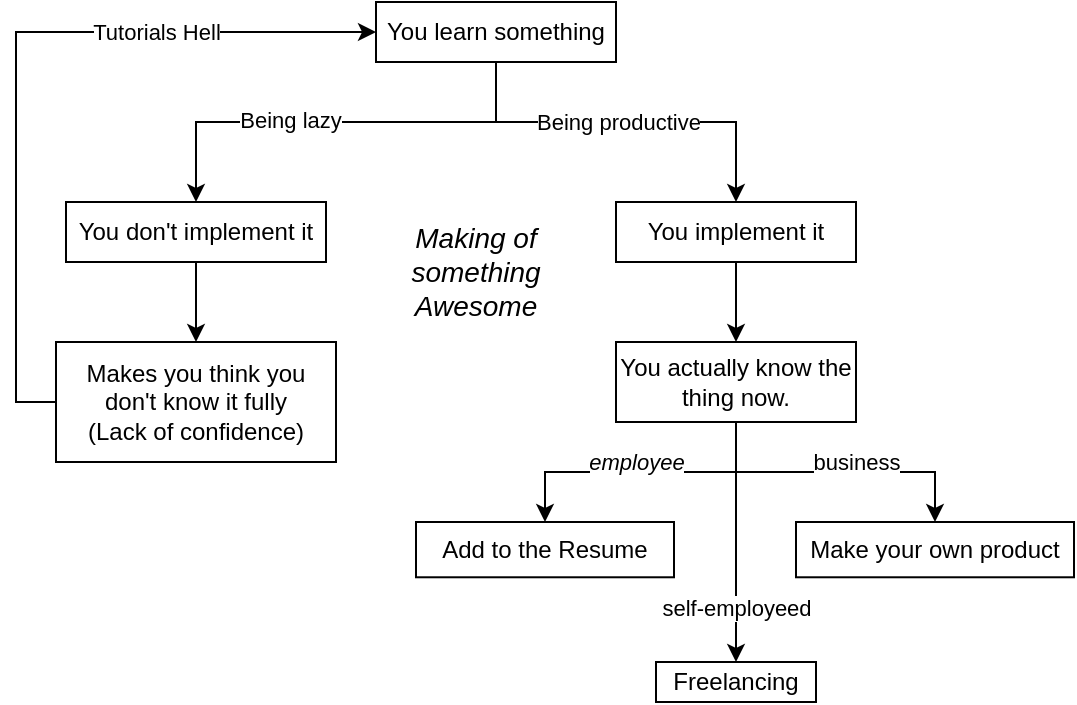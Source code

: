 <mxfile version="13.6.9" type="github">
  <diagram id="28RyJA0lm8WM50FiXVvW" name="Page-1">
    <mxGraphModel dx="1767" dy="720" grid="1" gridSize="10" guides="1" tooltips="1" connect="1" arrows="1" fold="1" page="1" pageScale="1" pageWidth="827" pageHeight="1169" math="0" shadow="0">
      <root>
        <mxCell id="0" />
        <mxCell id="1" parent="0" />
        <mxCell id="C-JBxd__g7ta3socPGrK-3" style="edgeStyle=orthogonalEdgeStyle;rounded=0;orthogonalLoop=1;jettySize=auto;html=1;entryX=0.5;entryY=0;entryDx=0;entryDy=0;" parent="1" source="C-JBxd__g7ta3socPGrK-1" target="C-JBxd__g7ta3socPGrK-2" edge="1">
          <mxGeometry relative="1" as="geometry">
            <Array as="points">
              <mxPoint x="300" y="110" />
              <mxPoint x="150" y="110" />
            </Array>
          </mxGeometry>
        </mxCell>
        <mxCell id="C-JBxd__g7ta3socPGrK-20" value="Being lazy" style="edgeLabel;html=1;align=center;verticalAlign=middle;resizable=0;points=[];" parent="C-JBxd__g7ta3socPGrK-3" vertex="1" connectable="0">
          <mxGeometry x="0.211" y="-1" relative="1" as="geometry">
            <mxPoint as="offset" />
          </mxGeometry>
        </mxCell>
        <mxCell id="C-JBxd__g7ta3socPGrK-8" style="edgeStyle=orthogonalEdgeStyle;rounded=0;orthogonalLoop=1;jettySize=auto;html=1;" parent="1" source="C-JBxd__g7ta3socPGrK-1" target="C-JBxd__g7ta3socPGrK-7" edge="1">
          <mxGeometry relative="1" as="geometry">
            <Array as="points">
              <mxPoint x="300" y="110" />
              <mxPoint x="420" y="110" />
            </Array>
          </mxGeometry>
        </mxCell>
        <mxCell id="C-JBxd__g7ta3socPGrK-21" value="Being productive&lt;br&gt;" style="edgeLabel;html=1;align=center;verticalAlign=middle;resizable=0;points=[];" parent="C-JBxd__g7ta3socPGrK-8" vertex="1" connectable="0">
          <mxGeometry x="0.046" y="-2" relative="1" as="geometry">
            <mxPoint x="-9.17" y="-2" as="offset" />
          </mxGeometry>
        </mxCell>
        <mxCell id="C-JBxd__g7ta3socPGrK-1" value="You learn something" style="rounded=0;whiteSpace=wrap;html=1;direction=east;" parent="1" vertex="1">
          <mxGeometry x="240" y="50" width="120" height="30" as="geometry" />
        </mxCell>
        <mxCell id="C-JBxd__g7ta3socPGrK-5" style="edgeStyle=orthogonalEdgeStyle;rounded=0;orthogonalLoop=1;jettySize=auto;html=1;entryX=0.5;entryY=0;entryDx=0;entryDy=0;" parent="1" source="C-JBxd__g7ta3socPGrK-2" target="C-JBxd__g7ta3socPGrK-4" edge="1">
          <mxGeometry relative="1" as="geometry" />
        </mxCell>
        <mxCell id="C-JBxd__g7ta3socPGrK-2" value="You don&#39;t implement it" style="rounded=0;whiteSpace=wrap;html=1;direction=east;" parent="1" vertex="1">
          <mxGeometry x="85" y="150" width="130" height="30" as="geometry" />
        </mxCell>
        <mxCell id="C-JBxd__g7ta3socPGrK-6" style="edgeStyle=orthogonalEdgeStyle;rounded=0;orthogonalLoop=1;jettySize=auto;html=1;entryX=0;entryY=0.5;entryDx=0;entryDy=0;" parent="1" source="C-JBxd__g7ta3socPGrK-4" target="C-JBxd__g7ta3socPGrK-1" edge="1">
          <mxGeometry relative="1" as="geometry">
            <Array as="points">
              <mxPoint x="60" y="250" />
              <mxPoint x="60" y="65" />
            </Array>
          </mxGeometry>
        </mxCell>
        <mxCell id="C-JBxd__g7ta3socPGrK-18" value="Tutorials Hell" style="edgeLabel;html=1;align=center;verticalAlign=middle;resizable=0;points=[];" parent="C-JBxd__g7ta3socPGrK-6" vertex="1" connectable="0">
          <mxGeometry x="0.184" y="1" relative="1" as="geometry">
            <mxPoint x="46.67" y="1" as="offset" />
          </mxGeometry>
        </mxCell>
        <mxCell id="C-JBxd__g7ta3socPGrK-4" value="Makes you think you don&#39;t know it fully&lt;br&gt;(Lack of confidence)" style="whiteSpace=wrap;html=1;direction=east;" parent="1" vertex="1">
          <mxGeometry x="80" y="220" width="140" height="60" as="geometry" />
        </mxCell>
        <mxCell id="C-JBxd__g7ta3socPGrK-10" style="edgeStyle=orthogonalEdgeStyle;rounded=0;orthogonalLoop=1;jettySize=auto;html=1;entryX=0.5;entryY=0;entryDx=0;entryDy=0;" parent="1" source="C-JBxd__g7ta3socPGrK-7" target="C-JBxd__g7ta3socPGrK-9" edge="1">
          <mxGeometry relative="1" as="geometry" />
        </mxCell>
        <mxCell id="C-JBxd__g7ta3socPGrK-7" value="You implement it" style="whiteSpace=wrap;html=1;direction=east;" parent="1" vertex="1">
          <mxGeometry x="360" y="150" width="120" height="30" as="geometry" />
        </mxCell>
        <mxCell id="C-JBxd__g7ta3socPGrK-13" style="edgeStyle=orthogonalEdgeStyle;rounded=0;orthogonalLoop=1;jettySize=auto;html=1;entryX=0.5;entryY=0;entryDx=0;entryDy=0;" parent="1" source="C-JBxd__g7ta3socPGrK-9" target="C-JBxd__g7ta3socPGrK-12" edge="1">
          <mxGeometry relative="1" as="geometry" />
        </mxCell>
        <mxCell id="C-JBxd__g7ta3socPGrK-22" value="&lt;i&gt;employee&lt;/i&gt;" style="edgeLabel;html=1;align=center;verticalAlign=middle;resizable=0;points=[];" parent="C-JBxd__g7ta3socPGrK-13" vertex="1" connectable="0">
          <mxGeometry x="0.292" relative="1" as="geometry">
            <mxPoint x="19" y="-5.03" as="offset" />
          </mxGeometry>
        </mxCell>
        <mxCell id="C-JBxd__g7ta3socPGrK-15" style="edgeStyle=orthogonalEdgeStyle;rounded=0;orthogonalLoop=1;jettySize=auto;html=1;" parent="1" source="C-JBxd__g7ta3socPGrK-9" target="C-JBxd__g7ta3socPGrK-14" edge="1">
          <mxGeometry relative="1" as="geometry" />
        </mxCell>
        <mxCell id="C-JBxd__g7ta3socPGrK-23" value="business" style="edgeLabel;html=1;align=center;verticalAlign=middle;resizable=0;points=[];" parent="C-JBxd__g7ta3socPGrK-15" vertex="1" connectable="0">
          <mxGeometry x="0.133" y="-1" relative="1" as="geometry">
            <mxPoint x="0.43" y="-6.03" as="offset" />
          </mxGeometry>
        </mxCell>
        <mxCell id="C-JBxd__g7ta3socPGrK-25" style="edgeStyle=orthogonalEdgeStyle;rounded=0;orthogonalLoop=1;jettySize=auto;html=1;" parent="1" source="C-JBxd__g7ta3socPGrK-9" target="C-JBxd__g7ta3socPGrK-24" edge="1">
          <mxGeometry relative="1" as="geometry" />
        </mxCell>
        <mxCell id="C-JBxd__g7ta3socPGrK-26" value="self-employeed" style="edgeLabel;html=1;align=center;verticalAlign=middle;resizable=0;points=[];direction=south;rotation=0;" parent="C-JBxd__g7ta3socPGrK-25" vertex="1" connectable="0">
          <mxGeometry x="0.283" y="1" relative="1" as="geometry">
            <mxPoint x="-1" y="16" as="offset" />
          </mxGeometry>
        </mxCell>
        <mxCell id="C-JBxd__g7ta3socPGrK-9" value="You actually know the thing now." style="whiteSpace=wrap;html=1;direction=east;" parent="1" vertex="1">
          <mxGeometry x="360" y="220" width="120" height="40" as="geometry" />
        </mxCell>
        <mxCell id="C-JBxd__g7ta3socPGrK-12" value="Add to the Resume" style="whiteSpace=wrap;html=1;" parent="1" vertex="1">
          <mxGeometry x="260" y="310" width="129" height="27.64" as="geometry" />
        </mxCell>
        <mxCell id="C-JBxd__g7ta3socPGrK-14" value="Make your own product" style="whiteSpace=wrap;html=1;" parent="1" vertex="1">
          <mxGeometry x="450" y="310" width="139" height="27.64" as="geometry" />
        </mxCell>
        <mxCell id="C-JBxd__g7ta3socPGrK-19" value="&lt;i&gt;&lt;font style=&quot;font-size: 14px&quot;&gt;Making of something Awesome&lt;/font&gt;&lt;/i&gt;" style="text;html=1;strokeColor=none;fillColor=none;align=center;verticalAlign=middle;whiteSpace=wrap;rounded=0;" parent="1" vertex="1">
          <mxGeometry x="230" y="160" width="120" height="50" as="geometry" />
        </mxCell>
        <mxCell id="C-JBxd__g7ta3socPGrK-24" value="Freelancing" style="whiteSpace=wrap;html=1;" parent="1" vertex="1">
          <mxGeometry x="380" y="380" width="80" height="20" as="geometry" />
        </mxCell>
      </root>
    </mxGraphModel>
  </diagram>
</mxfile>
